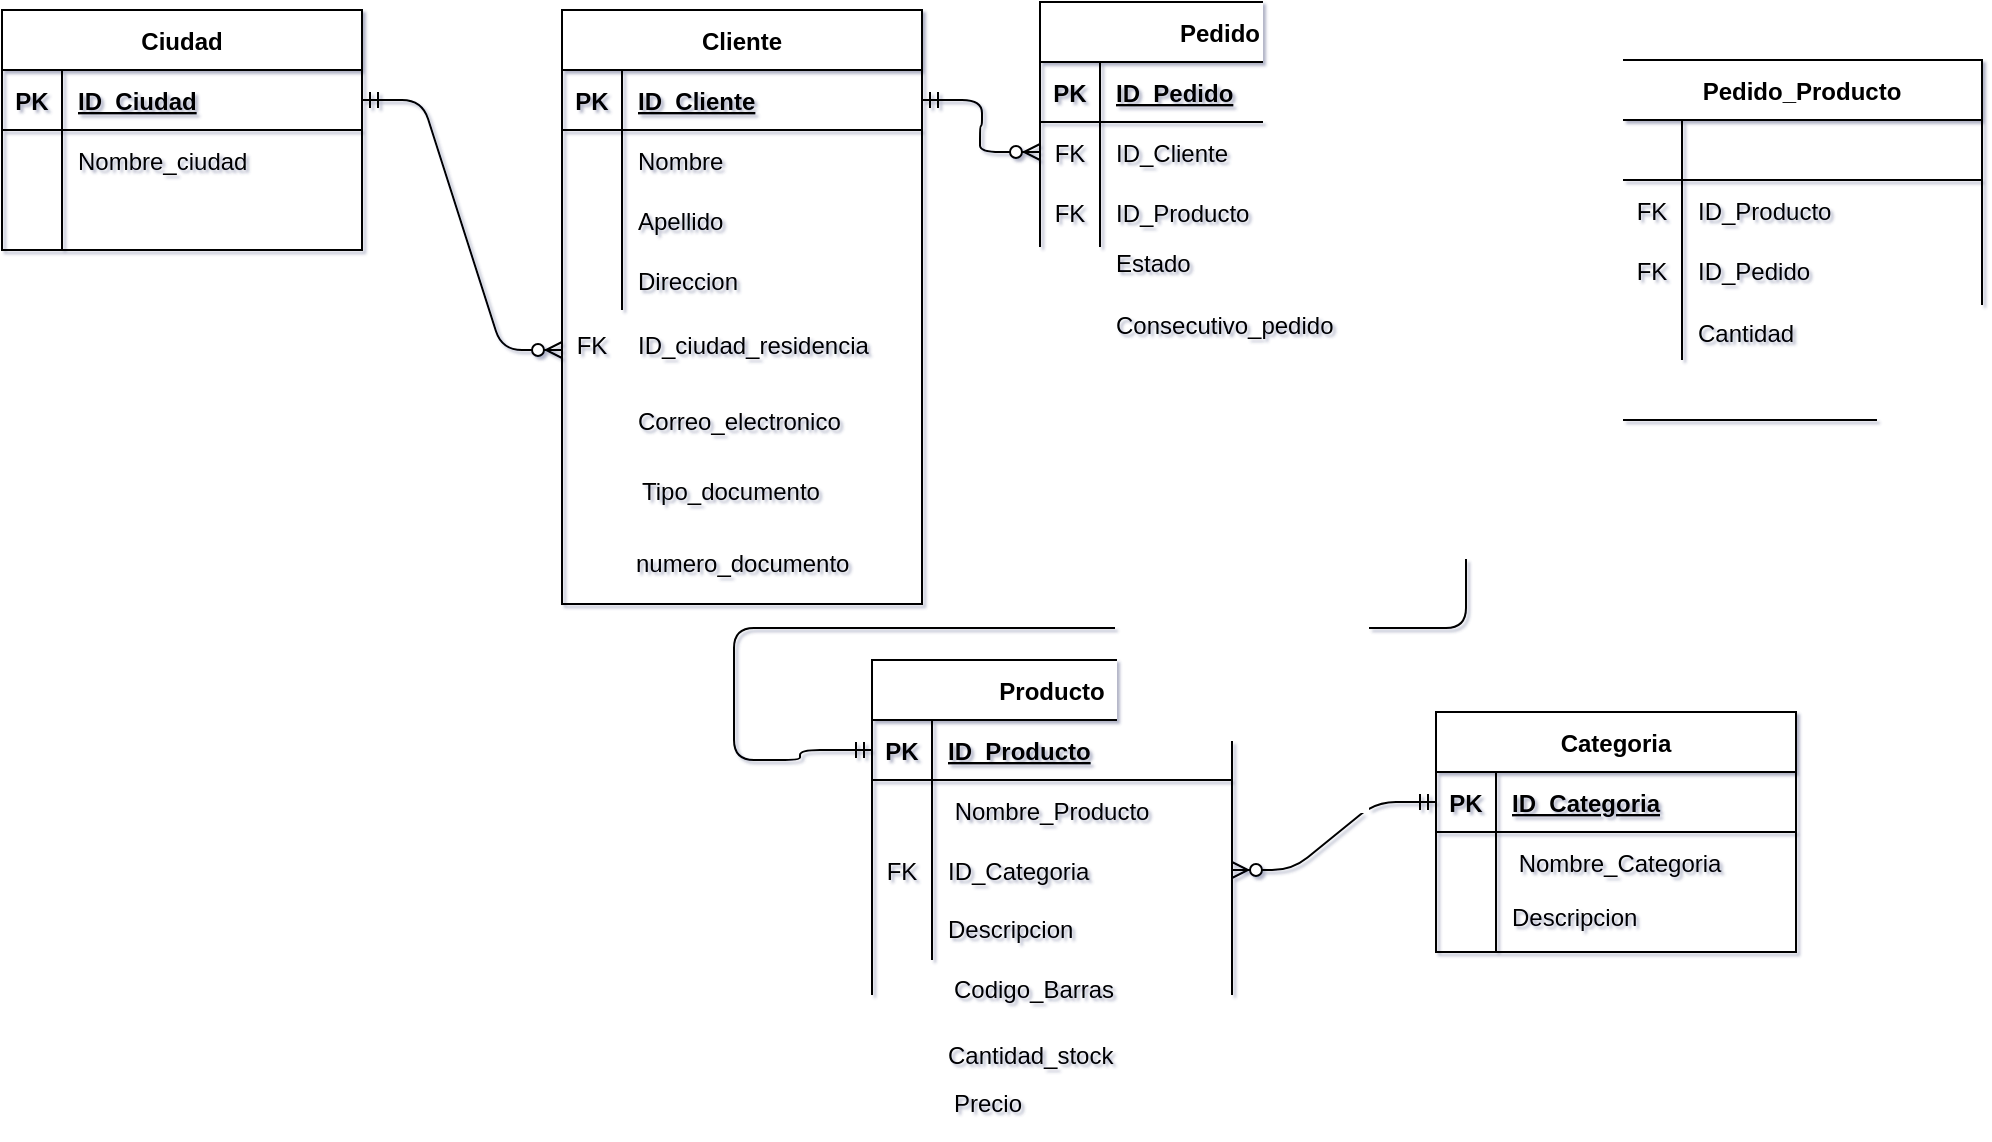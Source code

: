 <mxfile version="14.6.13" type="device"><diagram id="U7IXKEvMYDuwuXmxK8lc" name="Página-1"><mxGraphModel dx="3004" dy="816" grid="1" gridSize="3" guides="1" tooltips="1" connect="1" arrows="1" fold="1" page="1" pageScale="1" pageWidth="827" pageHeight="583" math="0" shadow="1"><root><mxCell id="0"/><mxCell id="1" parent="0"/><mxCell id="FReB4kkG5X9b20rjQKvE-1" value="Cliente" style="shape=table;startSize=30;container=1;collapsible=1;childLayout=tableLayout;fixedRows=1;rowLines=0;fontStyle=1;align=center;resizeLast=1;" parent="1" vertex="1"><mxGeometry x="-1340" y="27" width="180" height="297" as="geometry"/></mxCell><mxCell id="FReB4kkG5X9b20rjQKvE-2" value="" style="shape=partialRectangle;collapsible=0;dropTarget=0;pointerEvents=0;fillColor=none;top=0;left=0;bottom=1;right=0;points=[[0,0.5],[1,0.5]];portConstraint=eastwest;" parent="FReB4kkG5X9b20rjQKvE-1" vertex="1"><mxGeometry y="30" width="180" height="30" as="geometry"/></mxCell><mxCell id="FReB4kkG5X9b20rjQKvE-3" value="PK" style="shape=partialRectangle;connectable=0;fillColor=none;top=0;left=0;bottom=0;right=0;fontStyle=1;overflow=hidden;" parent="FReB4kkG5X9b20rjQKvE-2" vertex="1"><mxGeometry width="30" height="30" as="geometry"/></mxCell><mxCell id="FReB4kkG5X9b20rjQKvE-4" value="ID_Cliente" style="shape=partialRectangle;connectable=0;fillColor=none;top=0;left=0;bottom=0;right=0;align=left;spacingLeft=6;fontStyle=5;overflow=hidden;" parent="FReB4kkG5X9b20rjQKvE-2" vertex="1"><mxGeometry x="30" width="150" height="30" as="geometry"/></mxCell><mxCell id="FReB4kkG5X9b20rjQKvE-5" value="" style="shape=partialRectangle;collapsible=0;dropTarget=0;pointerEvents=0;fillColor=none;top=0;left=0;bottom=0;right=0;points=[[0,0.5],[1,0.5]];portConstraint=eastwest;" parent="FReB4kkG5X9b20rjQKvE-1" vertex="1"><mxGeometry y="60" width="180" height="30" as="geometry"/></mxCell><mxCell id="FReB4kkG5X9b20rjQKvE-6" value="" style="shape=partialRectangle;connectable=0;fillColor=none;top=0;left=0;bottom=0;right=0;editable=1;overflow=hidden;" parent="FReB4kkG5X9b20rjQKvE-5" vertex="1"><mxGeometry width="30" height="30" as="geometry"/></mxCell><mxCell id="FReB4kkG5X9b20rjQKvE-7" value="Nombre" style="shape=partialRectangle;connectable=0;fillColor=none;top=0;left=0;bottom=0;right=0;align=left;spacingLeft=6;overflow=hidden;" parent="FReB4kkG5X9b20rjQKvE-5" vertex="1"><mxGeometry x="30" width="150" height="30" as="geometry"/></mxCell><mxCell id="FReB4kkG5X9b20rjQKvE-8" value="" style="shape=partialRectangle;collapsible=0;dropTarget=0;pointerEvents=0;fillColor=none;top=0;left=0;bottom=0;right=0;points=[[0,0.5],[1,0.5]];portConstraint=eastwest;" parent="FReB4kkG5X9b20rjQKvE-1" vertex="1"><mxGeometry y="90" width="180" height="30" as="geometry"/></mxCell><mxCell id="FReB4kkG5X9b20rjQKvE-9" value="" style="shape=partialRectangle;connectable=0;fillColor=none;top=0;left=0;bottom=0;right=0;editable=1;overflow=hidden;" parent="FReB4kkG5X9b20rjQKvE-8" vertex="1"><mxGeometry width="30" height="30" as="geometry"/></mxCell><mxCell id="FReB4kkG5X9b20rjQKvE-10" value="Apellido" style="shape=partialRectangle;connectable=0;fillColor=none;top=0;left=0;bottom=0;right=0;align=left;spacingLeft=6;overflow=hidden;" parent="FReB4kkG5X9b20rjQKvE-8" vertex="1"><mxGeometry x="30" width="150" height="30" as="geometry"/></mxCell><mxCell id="FReB4kkG5X9b20rjQKvE-11" value="" style="shape=partialRectangle;collapsible=0;dropTarget=0;pointerEvents=0;fillColor=none;top=0;left=0;bottom=0;right=0;points=[[0,0.5],[1,0.5]];portConstraint=eastwest;" parent="FReB4kkG5X9b20rjQKvE-1" vertex="1"><mxGeometry y="120" width="180" height="30" as="geometry"/></mxCell><mxCell id="FReB4kkG5X9b20rjQKvE-12" value="" style="shape=partialRectangle;connectable=0;fillColor=none;top=0;left=0;bottom=0;right=0;editable=1;overflow=hidden;" parent="FReB4kkG5X9b20rjQKvE-11" vertex="1"><mxGeometry width="30" height="30" as="geometry"/></mxCell><mxCell id="FReB4kkG5X9b20rjQKvE-13" value="Direccion" style="shape=partialRectangle;connectable=0;fillColor=none;top=0;left=0;bottom=0;right=0;align=left;spacingLeft=6;overflow=hidden;" parent="FReB4kkG5X9b20rjQKvE-11" vertex="1"><mxGeometry x="30" width="150" height="30" as="geometry"/></mxCell><mxCell id="FReB4kkG5X9b20rjQKvE-14" value="FK" style="shape=partialRectangle;connectable=0;fillColor=none;top=0;left=0;bottom=0;right=0;editable=1;overflow=hidden;" parent="1" vertex="1"><mxGeometry x="-1340" y="179" width="30" height="30" as="geometry"/></mxCell><mxCell id="FReB4kkG5X9b20rjQKvE-15" value="ID_ciudad_residencia" style="shape=partialRectangle;connectable=0;fillColor=none;top=0;left=0;bottom=0;right=0;align=left;spacingLeft=6;overflow=hidden;" parent="1" vertex="1"><mxGeometry x="-1310" y="179" width="150" height="30" as="geometry"/></mxCell><mxCell id="FReB4kkG5X9b20rjQKvE-16" value="" style="shape=partialRectangle;connectable=0;fillColor=none;top=0;left=0;bottom=0;right=0;editable=1;overflow=hidden;" parent="1" vertex="1"><mxGeometry x="-1340" y="217" width="30" height="30" as="geometry"/></mxCell><mxCell id="FReB4kkG5X9b20rjQKvE-17" value="Correo_electronico" style="shape=partialRectangle;connectable=0;fillColor=none;top=0;left=0;bottom=0;right=0;align=left;spacingLeft=6;overflow=hidden;" parent="1" vertex="1"><mxGeometry x="-1310" y="217" width="150" height="30" as="geometry"/></mxCell><mxCell id="FReB4kkG5X9b20rjQKvE-18" value="Ciudad" style="shape=table;startSize=30;container=1;collapsible=1;childLayout=tableLayout;fixedRows=1;rowLines=0;fontStyle=1;align=center;resizeLast=1;" parent="1" vertex="1"><mxGeometry x="-1620" y="27" width="180" height="120" as="geometry"/></mxCell><mxCell id="FReB4kkG5X9b20rjQKvE-19" value="" style="shape=partialRectangle;collapsible=0;dropTarget=0;pointerEvents=0;fillColor=none;top=0;left=0;bottom=1;right=0;points=[[0,0.5],[1,0.5]];portConstraint=eastwest;" parent="FReB4kkG5X9b20rjQKvE-18" vertex="1"><mxGeometry y="30" width="180" height="30" as="geometry"/></mxCell><mxCell id="FReB4kkG5X9b20rjQKvE-20" value="PK" style="shape=partialRectangle;connectable=0;fillColor=none;top=0;left=0;bottom=0;right=0;fontStyle=1;overflow=hidden;" parent="FReB4kkG5X9b20rjQKvE-19" vertex="1"><mxGeometry width="30" height="30" as="geometry"/></mxCell><mxCell id="FReB4kkG5X9b20rjQKvE-21" value="ID_Ciudad" style="shape=partialRectangle;connectable=0;fillColor=none;top=0;left=0;bottom=0;right=0;align=left;spacingLeft=6;fontStyle=5;overflow=hidden;" parent="FReB4kkG5X9b20rjQKvE-19" vertex="1"><mxGeometry x="30" width="150" height="30" as="geometry"/></mxCell><mxCell id="FReB4kkG5X9b20rjQKvE-22" value="" style="shape=partialRectangle;collapsible=0;dropTarget=0;pointerEvents=0;fillColor=none;top=0;left=0;bottom=0;right=0;points=[[0,0.5],[1,0.5]];portConstraint=eastwest;" parent="FReB4kkG5X9b20rjQKvE-18" vertex="1"><mxGeometry y="60" width="180" height="30" as="geometry"/></mxCell><mxCell id="FReB4kkG5X9b20rjQKvE-23" value="" style="shape=partialRectangle;connectable=0;fillColor=none;top=0;left=0;bottom=0;right=0;editable=1;overflow=hidden;" parent="FReB4kkG5X9b20rjQKvE-22" vertex="1"><mxGeometry width="30" height="30" as="geometry"/></mxCell><mxCell id="FReB4kkG5X9b20rjQKvE-24" value="Nombre_ciudad" style="shape=partialRectangle;connectable=0;fillColor=none;top=0;left=0;bottom=0;right=0;align=left;spacingLeft=6;overflow=hidden;" parent="FReB4kkG5X9b20rjQKvE-22" vertex="1"><mxGeometry x="30" width="150" height="30" as="geometry"/></mxCell><mxCell id="FReB4kkG5X9b20rjQKvE-25" value="" style="shape=partialRectangle;collapsible=0;dropTarget=0;pointerEvents=0;fillColor=none;top=0;left=0;bottom=0;right=0;points=[[0,0.5],[1,0.5]];portConstraint=eastwest;" parent="FReB4kkG5X9b20rjQKvE-18" vertex="1"><mxGeometry y="90" width="180" height="30" as="geometry"/></mxCell><mxCell id="FReB4kkG5X9b20rjQKvE-26" value="" style="shape=partialRectangle;connectable=0;fillColor=none;top=0;left=0;bottom=0;right=0;editable=1;overflow=hidden;" parent="FReB4kkG5X9b20rjQKvE-25" vertex="1"><mxGeometry width="30" height="30" as="geometry"/></mxCell><mxCell id="FReB4kkG5X9b20rjQKvE-27" value="" style="shape=partialRectangle;connectable=0;fillColor=none;top=0;left=0;bottom=0;right=0;align=left;spacingLeft=6;overflow=hidden;" parent="FReB4kkG5X9b20rjQKvE-25" vertex="1"><mxGeometry x="30" width="150" height="30" as="geometry"/></mxCell><mxCell id="FReB4kkG5X9b20rjQKvE-31" value="Pedido" style="shape=table;startSize=30;container=1;collapsible=1;childLayout=tableLayout;fixedRows=1;rowLines=0;fontStyle=1;align=center;resizeLast=1;" parent="1" vertex="1"><mxGeometry x="-1101" y="23" width="180" height="193" as="geometry"/></mxCell><mxCell id="FReB4kkG5X9b20rjQKvE-32" value="" style="shape=partialRectangle;collapsible=0;dropTarget=0;pointerEvents=0;fillColor=none;top=0;left=0;bottom=1;right=0;points=[[0,0.5],[1,0.5]];portConstraint=eastwest;" parent="FReB4kkG5X9b20rjQKvE-31" vertex="1"><mxGeometry y="30" width="180" height="30" as="geometry"/></mxCell><mxCell id="FReB4kkG5X9b20rjQKvE-33" value="PK" style="shape=partialRectangle;connectable=0;fillColor=none;top=0;left=0;bottom=0;right=0;fontStyle=1;overflow=hidden;" parent="FReB4kkG5X9b20rjQKvE-32" vertex="1"><mxGeometry width="30" height="30" as="geometry"/></mxCell><mxCell id="FReB4kkG5X9b20rjQKvE-34" value="ID_Pedido" style="shape=partialRectangle;connectable=0;fillColor=none;top=0;left=0;bottom=0;right=0;align=left;spacingLeft=6;fontStyle=5;overflow=hidden;" parent="FReB4kkG5X9b20rjQKvE-32" vertex="1"><mxGeometry x="30" width="150" height="30" as="geometry"/></mxCell><mxCell id="FReB4kkG5X9b20rjQKvE-35" value="" style="shape=partialRectangle;collapsible=0;dropTarget=0;pointerEvents=0;fillColor=none;top=0;left=0;bottom=0;right=0;points=[[0,0.5],[1,0.5]];portConstraint=eastwest;" parent="FReB4kkG5X9b20rjQKvE-31" vertex="1"><mxGeometry y="60" width="180" height="30" as="geometry"/></mxCell><mxCell id="FReB4kkG5X9b20rjQKvE-36" value="FK" style="shape=partialRectangle;connectable=0;fillColor=none;top=0;left=0;bottom=0;right=0;editable=1;overflow=hidden;" parent="FReB4kkG5X9b20rjQKvE-35" vertex="1"><mxGeometry width="30" height="30" as="geometry"/></mxCell><mxCell id="FReB4kkG5X9b20rjQKvE-37" value="ID_Cliente" style="shape=partialRectangle;connectable=0;fillColor=none;top=0;left=0;bottom=0;right=0;align=left;spacingLeft=6;overflow=hidden;" parent="FReB4kkG5X9b20rjQKvE-35" vertex="1"><mxGeometry x="30" width="150" height="30" as="geometry"/></mxCell><mxCell id="FReB4kkG5X9b20rjQKvE-38" value="" style="shape=partialRectangle;collapsible=0;dropTarget=0;pointerEvents=0;fillColor=none;top=0;left=0;bottom=0;right=0;points=[[0,0.5],[1,0.5]];portConstraint=eastwest;" parent="FReB4kkG5X9b20rjQKvE-31" vertex="1"><mxGeometry y="90" width="180" height="30" as="geometry"/></mxCell><mxCell id="FReB4kkG5X9b20rjQKvE-39" value="FK" style="shape=partialRectangle;connectable=0;fillColor=none;top=0;left=0;bottom=0;right=0;editable=1;overflow=hidden;" parent="FReB4kkG5X9b20rjQKvE-38" vertex="1"><mxGeometry width="30" height="30" as="geometry"/></mxCell><mxCell id="FReB4kkG5X9b20rjQKvE-40" value="ID_Producto" style="shape=partialRectangle;connectable=0;fillColor=none;top=0;left=0;bottom=0;right=0;align=left;spacingLeft=6;overflow=hidden;" parent="FReB4kkG5X9b20rjQKvE-38" vertex="1"><mxGeometry x="30" width="150" height="30" as="geometry"/></mxCell><mxCell id="FReB4kkG5X9b20rjQKvE-41" value="" style="shape=partialRectangle;collapsible=0;dropTarget=0;pointerEvents=0;fillColor=none;top=0;left=0;bottom=0;right=0;points=[[0,0.5],[1,0.5]];portConstraint=eastwest;" parent="FReB4kkG5X9b20rjQKvE-31" vertex="1"><mxGeometry y="120" width="180" height="30" as="geometry"/></mxCell><mxCell id="FReB4kkG5X9b20rjQKvE-42" value="" style="shape=partialRectangle;connectable=0;fillColor=none;top=0;left=0;bottom=0;right=0;editable=1;overflow=hidden;" parent="FReB4kkG5X9b20rjQKvE-41" vertex="1"><mxGeometry width="30" height="30" as="geometry"/></mxCell><mxCell id="FReB4kkG5X9b20rjQKvE-43" value="" style="shape=partialRectangle;connectable=0;fillColor=none;top=0;left=0;bottom=0;right=0;align=left;spacingLeft=6;overflow=hidden;" parent="FReB4kkG5X9b20rjQKvE-41" vertex="1"><mxGeometry x="30" width="150" height="30" as="geometry"/></mxCell><mxCell id="FReB4kkG5X9b20rjQKvE-46" value="" style="shape=partialRectangle;connectable=0;fillColor=none;top=0;left=0;bottom=0;right=0;editable=1;overflow=hidden;" parent="1" vertex="1"><mxGeometry x="-1101" y="199" width="30" height="30" as="geometry"/></mxCell><mxCell id="FReB4kkG5X9b20rjQKvE-48" value="Producto" style="shape=table;startSize=30;container=1;collapsible=1;childLayout=tableLayout;fixedRows=1;rowLines=0;fontStyle=1;align=center;resizeLast=1;" parent="1" vertex="1"><mxGeometry x="-1185" y="352" width="180" height="236" as="geometry"/></mxCell><mxCell id="FReB4kkG5X9b20rjQKvE-49" value="" style="shape=partialRectangle;collapsible=0;dropTarget=0;pointerEvents=0;fillColor=none;top=0;left=0;bottom=1;right=0;points=[[0,0.5],[1,0.5]];portConstraint=eastwest;" parent="FReB4kkG5X9b20rjQKvE-48" vertex="1"><mxGeometry y="30" width="180" height="30" as="geometry"/></mxCell><mxCell id="FReB4kkG5X9b20rjQKvE-50" value="PK" style="shape=partialRectangle;connectable=0;fillColor=none;top=0;left=0;bottom=0;right=0;fontStyle=1;overflow=hidden;" parent="FReB4kkG5X9b20rjQKvE-49" vertex="1"><mxGeometry width="30" height="30" as="geometry"/></mxCell><mxCell id="FReB4kkG5X9b20rjQKvE-51" value="ID_Producto" style="shape=partialRectangle;connectable=0;fillColor=none;top=0;left=0;bottom=0;right=0;align=left;spacingLeft=6;fontStyle=5;overflow=hidden;" parent="FReB4kkG5X9b20rjQKvE-49" vertex="1"><mxGeometry x="30" width="150" height="30" as="geometry"/></mxCell><mxCell id="FReB4kkG5X9b20rjQKvE-55" value="" style="shape=partialRectangle;collapsible=0;dropTarget=0;pointerEvents=0;fillColor=none;top=0;left=0;bottom=0;right=0;points=[[0,0.5],[1,0.5]];portConstraint=eastwest;" parent="FReB4kkG5X9b20rjQKvE-48" vertex="1"><mxGeometry y="60" width="180" height="30" as="geometry"/></mxCell><mxCell id="FReB4kkG5X9b20rjQKvE-56" value="" style="shape=partialRectangle;connectable=0;fillColor=none;top=0;left=0;bottom=0;right=0;editable=1;overflow=hidden;" parent="FReB4kkG5X9b20rjQKvE-55" vertex="1"><mxGeometry width="30" height="30" as="geometry"/></mxCell><mxCell id="FReB4kkG5X9b20rjQKvE-57" value=" Nombre_Producto" style="shape=partialRectangle;connectable=0;fillColor=none;top=0;left=0;bottom=0;right=0;align=left;spacingLeft=6;overflow=hidden;" parent="FReB4kkG5X9b20rjQKvE-55" vertex="1"><mxGeometry x="30" width="150" height="30" as="geometry"/></mxCell><mxCell id="FReB4kkG5X9b20rjQKvE-58" value="" style="shape=partialRectangle;collapsible=0;dropTarget=0;pointerEvents=0;fillColor=none;top=0;left=0;bottom=0;right=0;points=[[0,0.5],[1,0.5]];portConstraint=eastwest;" parent="FReB4kkG5X9b20rjQKvE-48" vertex="1"><mxGeometry y="90" width="180" height="30" as="geometry"/></mxCell><mxCell id="FReB4kkG5X9b20rjQKvE-59" value="FK" style="shape=partialRectangle;connectable=0;fillColor=none;top=0;left=0;bottom=0;right=0;editable=1;overflow=hidden;" parent="FReB4kkG5X9b20rjQKvE-58" vertex="1"><mxGeometry width="30" height="30" as="geometry"/></mxCell><mxCell id="FReB4kkG5X9b20rjQKvE-60" value="ID_Categoria" style="shape=partialRectangle;connectable=0;fillColor=none;top=0;left=0;bottom=0;right=0;align=left;spacingLeft=6;overflow=hidden;" parent="FReB4kkG5X9b20rjQKvE-58" vertex="1"><mxGeometry x="30" width="150" height="30" as="geometry"/></mxCell><mxCell id="FReB4kkG5X9b20rjQKvE-52" value="" style="shape=partialRectangle;collapsible=0;dropTarget=0;pointerEvents=0;fillColor=none;top=0;left=0;bottom=0;right=0;points=[[0,0.5],[1,0.5]];portConstraint=eastwest;" parent="FReB4kkG5X9b20rjQKvE-48" vertex="1"><mxGeometry y="120" width="180" height="30" as="geometry"/></mxCell><mxCell id="FReB4kkG5X9b20rjQKvE-53" value="" style="shape=partialRectangle;connectable=0;fillColor=none;top=0;left=0;bottom=0;right=0;editable=1;overflow=hidden;" parent="FReB4kkG5X9b20rjQKvE-52" vertex="1"><mxGeometry width="30" height="30" as="geometry"/></mxCell><mxCell id="FReB4kkG5X9b20rjQKvE-54" value="" style="shape=partialRectangle;connectable=0;fillColor=none;top=0;left=0;bottom=0;right=0;align=left;spacingLeft=6;overflow=hidden;" parent="FReB4kkG5X9b20rjQKvE-52" vertex="1"><mxGeometry x="30" width="150" height="30" as="geometry"/></mxCell><mxCell id="FReB4kkG5X9b20rjQKvE-61" value="" style="shape=partialRectangle;connectable=0;fillColor=none;top=0;left=0;bottom=0;right=0;editable=1;overflow=hidden;" parent="1" vertex="1"><mxGeometry x="-1185" y="471" width="30" height="30" as="geometry"/></mxCell><mxCell id="FReB4kkG5X9b20rjQKvE-62" value="Descripcion" style="shape=partialRectangle;connectable=0;fillColor=none;top=0;left=0;bottom=0;right=0;align=left;spacingLeft=6;overflow=hidden;" parent="1" vertex="1"><mxGeometry x="-1155" y="471" width="150" height="30" as="geometry"/></mxCell><mxCell id="FReB4kkG5X9b20rjQKvE-65" value="Categoria" style="shape=table;startSize=30;container=1;collapsible=1;childLayout=tableLayout;fixedRows=1;rowLines=0;fontStyle=1;align=center;resizeLast=1;" parent="1" vertex="1"><mxGeometry x="-903" y="378" width="180" height="120" as="geometry"/></mxCell><mxCell id="FReB4kkG5X9b20rjQKvE-66" value="" style="shape=partialRectangle;collapsible=0;dropTarget=0;pointerEvents=0;fillColor=none;top=0;left=0;bottom=1;right=0;points=[[0,0.5],[1,0.5]];portConstraint=eastwest;" parent="FReB4kkG5X9b20rjQKvE-65" vertex="1"><mxGeometry y="30" width="180" height="30" as="geometry"/></mxCell><mxCell id="FReB4kkG5X9b20rjQKvE-67" value="PK" style="shape=partialRectangle;connectable=0;fillColor=none;top=0;left=0;bottom=0;right=0;fontStyle=1;overflow=hidden;" parent="FReB4kkG5X9b20rjQKvE-66" vertex="1"><mxGeometry width="30" height="30" as="geometry"/></mxCell><mxCell id="FReB4kkG5X9b20rjQKvE-68" value="ID_Categoria" style="shape=partialRectangle;connectable=0;fillColor=none;top=0;left=0;bottom=0;right=0;align=left;spacingLeft=6;fontStyle=5;overflow=hidden;" parent="FReB4kkG5X9b20rjQKvE-66" vertex="1"><mxGeometry x="30" width="150" height="30" as="geometry"/></mxCell><mxCell id="FReB4kkG5X9b20rjQKvE-69" value="" style="shape=partialRectangle;collapsible=0;dropTarget=0;pointerEvents=0;fillColor=none;top=0;left=0;bottom=0;right=0;points=[[0,0.5],[1,0.5]];portConstraint=eastwest;" parent="FReB4kkG5X9b20rjQKvE-65" vertex="1"><mxGeometry y="60" width="180" height="30" as="geometry"/></mxCell><mxCell id="FReB4kkG5X9b20rjQKvE-70" value="" style="shape=partialRectangle;connectable=0;fillColor=none;top=0;left=0;bottom=0;right=0;editable=1;overflow=hidden;" parent="FReB4kkG5X9b20rjQKvE-69" vertex="1"><mxGeometry width="30" height="30" as="geometry"/></mxCell><mxCell id="FReB4kkG5X9b20rjQKvE-71" value=" Nombre_Categoria" style="shape=partialRectangle;connectable=0;fillColor=none;top=0;left=0;bottom=0;right=0;align=left;spacingLeft=6;overflow=hidden;" parent="FReB4kkG5X9b20rjQKvE-69" vertex="1"><mxGeometry x="30" width="150" height="30" as="geometry"/></mxCell><mxCell id="FReB4kkG5X9b20rjQKvE-72" value="" style="shape=partialRectangle;collapsible=0;dropTarget=0;pointerEvents=0;fillColor=none;top=0;left=0;bottom=0;right=0;points=[[0,0.5],[1,0.5]];portConstraint=eastwest;" parent="FReB4kkG5X9b20rjQKvE-65" vertex="1"><mxGeometry y="90" width="180" height="30" as="geometry"/></mxCell><mxCell id="FReB4kkG5X9b20rjQKvE-73" value="" style="shape=partialRectangle;connectable=0;fillColor=none;top=0;left=0;bottom=0;right=0;editable=1;overflow=hidden;" parent="FReB4kkG5X9b20rjQKvE-72" vertex="1"><mxGeometry width="30" height="30" as="geometry"/></mxCell><mxCell id="FReB4kkG5X9b20rjQKvE-74" value="" style="shape=partialRectangle;connectable=0;fillColor=none;top=0;left=0;bottom=0;right=0;align=left;spacingLeft=6;overflow=hidden;" parent="FReB4kkG5X9b20rjQKvE-72" vertex="1"><mxGeometry x="30" width="150" height="30" as="geometry"/></mxCell><mxCell id="FReB4kkG5X9b20rjQKvE-78" value="" style="edgeStyle=entityRelationEdgeStyle;fontSize=12;html=1;endArrow=ERzeroToMany;exitX=1;exitY=0.5;exitDx=0;exitDy=0;startArrow=ERmandOne;startFill=0;endFill=1;" parent="1" source="FReB4kkG5X9b20rjQKvE-19" edge="1"><mxGeometry width="100" height="100" relative="1" as="geometry"><mxPoint x="-1470" y="357" as="sourcePoint"/><mxPoint x="-1340" y="197" as="targetPoint"/></mxGeometry></mxCell><mxCell id="FReB4kkG5X9b20rjQKvE-79" value="" style="edgeStyle=entityRelationEdgeStyle;fontSize=12;html=1;endArrow=ERzeroToMany;startArrow=ERmandOne;exitX=1;exitY=0.5;exitDx=0;exitDy=0;entryX=0;entryY=0.5;entryDx=0;entryDy=0;endFill=1;" parent="1" source="FReB4kkG5X9b20rjQKvE-2" target="FReB4kkG5X9b20rjQKvE-35" edge="1"><mxGeometry width="100" height="100" relative="1" as="geometry"><mxPoint x="-994" y="287" as="sourcePoint"/><mxPoint x="-894" y="187" as="targetPoint"/></mxGeometry></mxCell><mxCell id="FReB4kkG5X9b20rjQKvE-83" value="" style="edgeStyle=entityRelationEdgeStyle;fontSize=12;html=1;endArrow=ERmandOne;endFill=0;strokeWidth=1;startArrow=ERzeroToMany;startFill=1;entryX=0;entryY=0.5;entryDx=0;entryDy=0;" parent="1" source="FReB4kkG5X9b20rjQKvE-58" target="FReB4kkG5X9b20rjQKvE-66" edge="1"><mxGeometry width="100" height="100" relative="1" as="geometry"><mxPoint x="-990" y="662" as="sourcePoint"/><mxPoint x="-890" y="562" as="targetPoint"/></mxGeometry></mxCell><mxCell id="FReB4kkG5X9b20rjQKvE-85" value="Pedido_Producto" style="shape=table;startSize=30;container=1;collapsible=1;childLayout=tableLayout;fixedRows=1;rowLines=0;fontStyle=1;align=center;resizeLast=1;" parent="1" vertex="1"><mxGeometry x="-810" y="52" width="180" height="180" as="geometry"/></mxCell><mxCell id="FReB4kkG5X9b20rjQKvE-86" value="" style="shape=partialRectangle;collapsible=0;dropTarget=0;pointerEvents=0;fillColor=none;top=0;left=0;bottom=1;right=0;points=[[0,0.5],[1,0.5]];portConstraint=eastwest;" parent="FReB4kkG5X9b20rjQKvE-85" vertex="1"><mxGeometry y="30" width="180" height="30" as="geometry"/></mxCell><mxCell id="FReB4kkG5X9b20rjQKvE-87" value="" style="shape=partialRectangle;connectable=0;fillColor=none;top=0;left=0;bottom=0;right=0;fontStyle=1;overflow=hidden;" parent="FReB4kkG5X9b20rjQKvE-86" vertex="1"><mxGeometry width="30" height="30" as="geometry"/></mxCell><mxCell id="FReB4kkG5X9b20rjQKvE-88" value="" style="shape=partialRectangle;connectable=0;fillColor=none;top=0;left=0;bottom=0;right=0;align=left;spacingLeft=6;fontStyle=5;overflow=hidden;" parent="FReB4kkG5X9b20rjQKvE-86" vertex="1"><mxGeometry x="30" width="150" height="30" as="geometry"/></mxCell><mxCell id="FReB4kkG5X9b20rjQKvE-89" value="" style="shape=partialRectangle;collapsible=0;dropTarget=0;pointerEvents=0;fillColor=none;top=0;left=0;bottom=0;right=0;points=[[0,0.5],[1,0.5]];portConstraint=eastwest;" parent="FReB4kkG5X9b20rjQKvE-85" vertex="1"><mxGeometry y="60" width="180" height="30" as="geometry"/></mxCell><mxCell id="FReB4kkG5X9b20rjQKvE-90" value="FK" style="shape=partialRectangle;connectable=0;fillColor=none;top=0;left=0;bottom=0;right=0;editable=1;overflow=hidden;" parent="FReB4kkG5X9b20rjQKvE-89" vertex="1"><mxGeometry width="30" height="30" as="geometry"/></mxCell><mxCell id="FReB4kkG5X9b20rjQKvE-91" value="ID_Producto" style="shape=partialRectangle;connectable=0;fillColor=none;top=0;left=0;bottom=0;right=0;align=left;spacingLeft=6;overflow=hidden;" parent="FReB4kkG5X9b20rjQKvE-89" vertex="1"><mxGeometry x="30" width="150" height="30" as="geometry"/></mxCell><mxCell id="FReB4kkG5X9b20rjQKvE-92" value="" style="shape=partialRectangle;collapsible=0;dropTarget=0;pointerEvents=0;fillColor=none;top=0;left=0;bottom=0;right=0;points=[[0,0.5],[1,0.5]];portConstraint=eastwest;" parent="FReB4kkG5X9b20rjQKvE-85" vertex="1"><mxGeometry y="90" width="180" height="30" as="geometry"/></mxCell><mxCell id="FReB4kkG5X9b20rjQKvE-93" value="FK" style="shape=partialRectangle;connectable=0;fillColor=none;top=0;left=0;bottom=0;right=0;editable=1;overflow=hidden;" parent="FReB4kkG5X9b20rjQKvE-92" vertex="1"><mxGeometry width="30" height="30" as="geometry"/></mxCell><mxCell id="FReB4kkG5X9b20rjQKvE-94" value="ID_Pedido" style="shape=partialRectangle;connectable=0;fillColor=none;top=0;left=0;bottom=0;right=0;align=left;spacingLeft=6;overflow=hidden;" parent="FReB4kkG5X9b20rjQKvE-92" vertex="1"><mxGeometry x="30" width="150" height="30" as="geometry"/></mxCell><mxCell id="FReB4kkG5X9b20rjQKvE-95" value="" style="shape=partialRectangle;collapsible=0;dropTarget=0;pointerEvents=0;fillColor=none;top=0;left=0;bottom=0;right=0;points=[[0,0.5],[1,0.5]];portConstraint=eastwest;" parent="FReB4kkG5X9b20rjQKvE-85" vertex="1"><mxGeometry y="120" width="180" height="30" as="geometry"/></mxCell><mxCell id="FReB4kkG5X9b20rjQKvE-96" value="" style="shape=partialRectangle;connectable=0;fillColor=none;top=0;left=0;bottom=0;right=0;editable=1;overflow=hidden;" parent="FReB4kkG5X9b20rjQKvE-95" vertex="1"><mxGeometry width="30" height="30" as="geometry"/></mxCell><mxCell id="FReB4kkG5X9b20rjQKvE-97" value="" style="shape=partialRectangle;connectable=0;fillColor=none;top=0;left=0;bottom=0;right=0;align=left;spacingLeft=6;overflow=hidden;" parent="FReB4kkG5X9b20rjQKvE-95" vertex="1"><mxGeometry x="30" width="150" height="30" as="geometry"/></mxCell><mxCell id="FReB4kkG5X9b20rjQKvE-99" value="Cantidad" style="shape=partialRectangle;connectable=0;fillColor=none;top=0;left=0;bottom=0;right=0;align=left;spacingLeft=6;overflow=hidden;" parent="1" vertex="1"><mxGeometry x="-780" y="173" width="150" height="30" as="geometry"/></mxCell><mxCell id="FReB4kkG5X9b20rjQKvE-103" value="" style="edgeStyle=orthogonalEdgeStyle;fontSize=12;html=1;endArrow=ERoneToMany;endFill=0;strokeWidth=1;startArrow=ERmandOne;startFill=0;exitX=0;exitY=0.5;exitDx=0;exitDy=0;" parent="1" source="FReB4kkG5X9b20rjQKvE-49" target="FReB4kkG5X9b20rjQKvE-92" edge="1"><mxGeometry width="100" height="100" relative="1" as="geometry"><mxPoint x="-1206" y="461" as="sourcePoint"/><mxPoint x="-809" y="275" as="targetPoint"/><Array as="points"><mxPoint x="-1221" y="397"/><mxPoint x="-1221" y="402"/><mxPoint x="-1254" y="402"/><mxPoint x="-1254" y="336"/><mxPoint x="-888" y="336"/><mxPoint x="-888" y="157"/></Array></mxGeometry></mxCell><mxCell id="_BM8RaGB23AGl4UdeR5x-1" value="" style="shape=partialRectangle;connectable=0;fillColor=none;top=0;left=0;bottom=0;right=0;editable=1;overflow=hidden;" parent="1" vertex="1"><mxGeometry x="-1182" y="501" width="30" height="30" as="geometry"/></mxCell><mxCell id="_BM8RaGB23AGl4UdeR5x-2" value="Codigo_Barras" style="shape=partialRectangle;connectable=0;fillColor=none;top=0;left=0;bottom=0;right=0;align=left;spacingLeft=6;overflow=hidden;" parent="1" vertex="1"><mxGeometry x="-1152" y="501" width="150" height="30" as="geometry"/></mxCell><mxCell id="_BM8RaGB23AGl4UdeR5x-3" value="" style="shape=partialRectangle;connectable=0;fillColor=none;top=0;left=0;bottom=0;right=0;editable=1;overflow=hidden;" parent="1" vertex="1"><mxGeometry x="-903" y="465" width="30" height="30" as="geometry"/></mxCell><mxCell id="_BM8RaGB23AGl4UdeR5x-4" value="Descripcion" style="shape=partialRectangle;connectable=0;fillColor=none;top=0;left=0;bottom=0;right=0;align=left;spacingLeft=6;overflow=hidden;" parent="1" vertex="1"><mxGeometry x="-873" y="465" width="150" height="30" as="geometry"/></mxCell><mxCell id="_BM8RaGB23AGl4UdeR5x-5" value="" style="edgeStyle=entityRelationEdgeStyle;fontSize=12;html=1;endArrow=ERoneToMany;startArrow=ERmandOne;entryX=0;entryY=0.5;entryDx=0;entryDy=0;exitX=1;exitY=0.5;exitDx=0;exitDy=0;endFill=0;" parent="1" source="FReB4kkG5X9b20rjQKvE-38" target="FReB4kkG5X9b20rjQKvE-89" edge="1"><mxGeometry width="100" height="100" relative="1" as="geometry"><mxPoint x="-945" y="175" as="sourcePoint"/><mxPoint x="-845" y="75" as="targetPoint"/></mxGeometry></mxCell><mxCell id="_BM8RaGB23AGl4UdeR5x-6" value="" style="shape=partialRectangle;connectable=0;fillColor=none;top=0;left=0;bottom=0;right=0;editable=1;overflow=hidden;" parent="1" vertex="1"><mxGeometry x="-1185" y="534" width="30" height="30" as="geometry"/></mxCell><mxCell id="_BM8RaGB23AGl4UdeR5x-7" value="Cantidad_stock" style="shape=partialRectangle;connectable=0;fillColor=none;top=0;left=0;bottom=0;right=0;align=left;spacingLeft=6;overflow=hidden;" parent="1" vertex="1"><mxGeometry x="-1155" y="534" width="150" height="30" as="geometry"/></mxCell><mxCell id="9QEJhRZp-CPeEMfFRpnV-1" value="" style="shape=partialRectangle;connectable=0;fillColor=none;top=0;left=0;bottom=0;right=0;editable=1;overflow=hidden;" parent="1" vertex="1"><mxGeometry x="-1338" y="252" width="30" height="30" as="geometry"/></mxCell><mxCell id="9QEJhRZp-CPeEMfFRpnV-2" value="Tipo_documento" style="shape=partialRectangle;connectable=0;fillColor=none;top=0;left=0;bottom=0;right=0;align=left;spacingLeft=6;overflow=hidden;" parent="1" vertex="1"><mxGeometry x="-1308" y="252" width="150" height="30" as="geometry"/></mxCell><mxCell id="9QEJhRZp-CPeEMfFRpnV-3" value="" style="shape=partialRectangle;connectable=0;fillColor=none;top=0;left=0;bottom=0;right=0;editable=1;overflow=hidden;" parent="1" vertex="1"><mxGeometry x="-1341" y="288" width="30" height="30" as="geometry"/></mxCell><mxCell id="9QEJhRZp-CPeEMfFRpnV-4" value="numero_documento" style="shape=partialRectangle;connectable=0;fillColor=none;top=0;left=0;bottom=0;right=0;align=left;spacingLeft=6;overflow=hidden;" parent="1" vertex="1"><mxGeometry x="-1311" y="288" width="150" height="30" as="geometry"/></mxCell><mxCell id="Lkiqvx4gw3gtf4mxwYQR-1" value="" style="shape=partialRectangle;connectable=0;fillColor=none;top=0;left=0;bottom=0;right=0;editable=1;overflow=hidden;" parent="1" vertex="1"><mxGeometry x="-1101" y="138" width="30" height="30" as="geometry"/></mxCell><mxCell id="Lkiqvx4gw3gtf4mxwYQR-2" value="Estado" style="shape=partialRectangle;connectable=0;fillColor=none;top=0;left=0;bottom=0;right=0;align=left;spacingLeft=6;overflow=hidden;" parent="1" vertex="1"><mxGeometry x="-1071" y="138" width="150" height="30" as="geometry"/></mxCell><mxCell id="Lkiqvx4gw3gtf4mxwYQR-3" value="" style="shape=partialRectangle;connectable=0;fillColor=none;top=0;left=0;bottom=0;right=0;editable=1;overflow=hidden;" parent="1" vertex="1"><mxGeometry x="-1182" y="558" width="30" height="30" as="geometry"/></mxCell><mxCell id="Lkiqvx4gw3gtf4mxwYQR-4" value="Precio" style="shape=partialRectangle;connectable=0;fillColor=none;top=0;left=0;bottom=0;right=0;align=left;spacingLeft=6;overflow=hidden;" parent="1" vertex="1"><mxGeometry x="-1152" y="558" width="150" height="30" as="geometry"/></mxCell><mxCell id="syqb05mDnH4zWQZ9Q9Yp-1" value="" style="shape=partialRectangle;connectable=0;fillColor=none;top=0;left=0;bottom=0;right=0;editable=1;overflow=hidden;" vertex="1" parent="1"><mxGeometry x="-1101" y="169" width="30" height="30" as="geometry"/></mxCell><mxCell id="syqb05mDnH4zWQZ9Q9Yp-2" value="Consecutivo_pedido" style="shape=partialRectangle;connectable=0;fillColor=none;top=0;left=0;bottom=0;right=0;align=left;spacingLeft=6;overflow=hidden;" vertex="1" parent="1"><mxGeometry x="-1071" y="169" width="150" height="30" as="geometry"/></mxCell></root></mxGraphModel></diagram></mxfile>